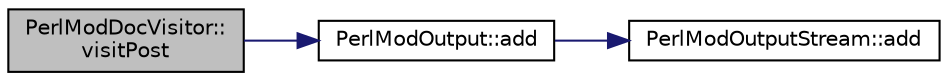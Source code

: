 digraph "PerlModDocVisitor::visitPost"
{
 // LATEX_PDF_SIZE
  edge [fontname="Helvetica",fontsize="10",labelfontname="Helvetica",labelfontsize="10"];
  node [fontname="Helvetica",fontsize="10",shape=record];
  rankdir="LR";
  Node1 [label="PerlModDocVisitor::\lvisitPost",height=0.2,width=0.4,color="black", fillcolor="grey75", style="filled", fontcolor="black",tooltip=" "];
  Node1 -> Node2 [color="midnightblue",fontsize="10",style="solid",fontname="Helvetica"];
  Node2 [label="PerlModOutput::add",height=0.2,width=0.4,color="black", fillcolor="white", style="filled",URL="$classPerlModOutput.html#a05fa4627d62acbf1413ba09f6af91460",tooltip=" "];
  Node2 -> Node3 [color="midnightblue",fontsize="10",style="solid",fontname="Helvetica"];
  Node3 [label="PerlModOutputStream::add",height=0.2,width=0.4,color="black", fillcolor="white", style="filled",URL="$classPerlModOutputStream.html#a6970acf3298a0e408427b54d1b876cd5",tooltip=" "];
}
